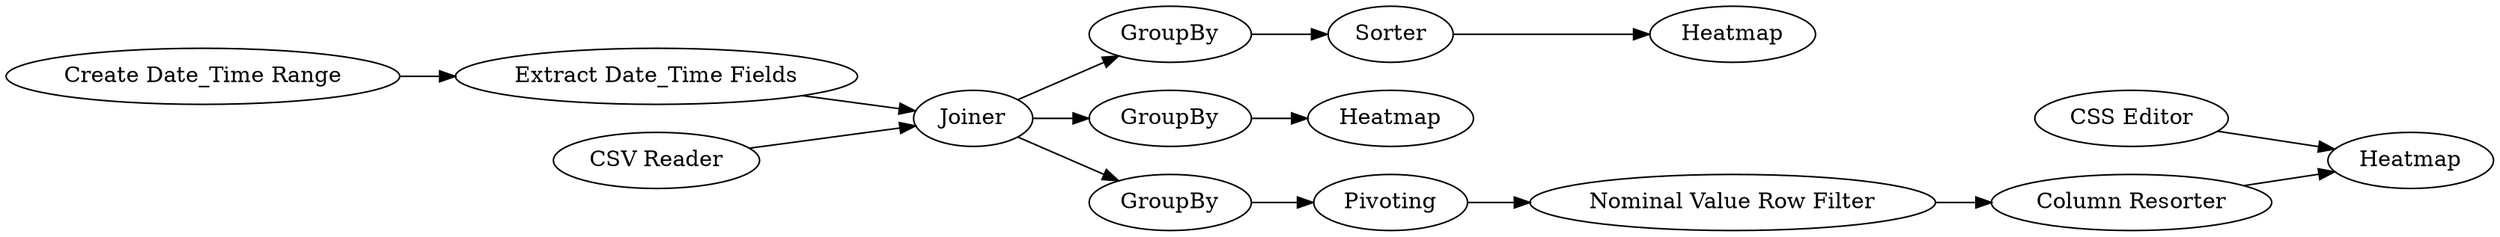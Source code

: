 digraph {
	23 -> 21
	12 -> 10
	10 -> 13
	24 -> 23
	43 -> 12
	13 -> 9
	20 -> 24
	12 -> 14
	42 -> 43
	22 -> 20
	14 -> 15
	12 -> 22
	41 -> 21
	8 -> 12
	24 [label="Nominal Value Row Filter"]
	13 [label=Sorter]
	20 [label=Pivoting]
	43 [label="Extract Date_Time Fields"]
	42 [label="Create Date_Time Range"]
	22 [label=GroupBy]
	41 [label="CSS Editor"]
	9 [label=Heatmap]
	23 [label="Column Resorter"]
	21 [label=Heatmap]
	8 [label="CSV Reader"]
	15 [label=Heatmap]
	14 [label=GroupBy]
	12 [label=Joiner]
	10 [label=GroupBy]
	rankdir=LR
}
